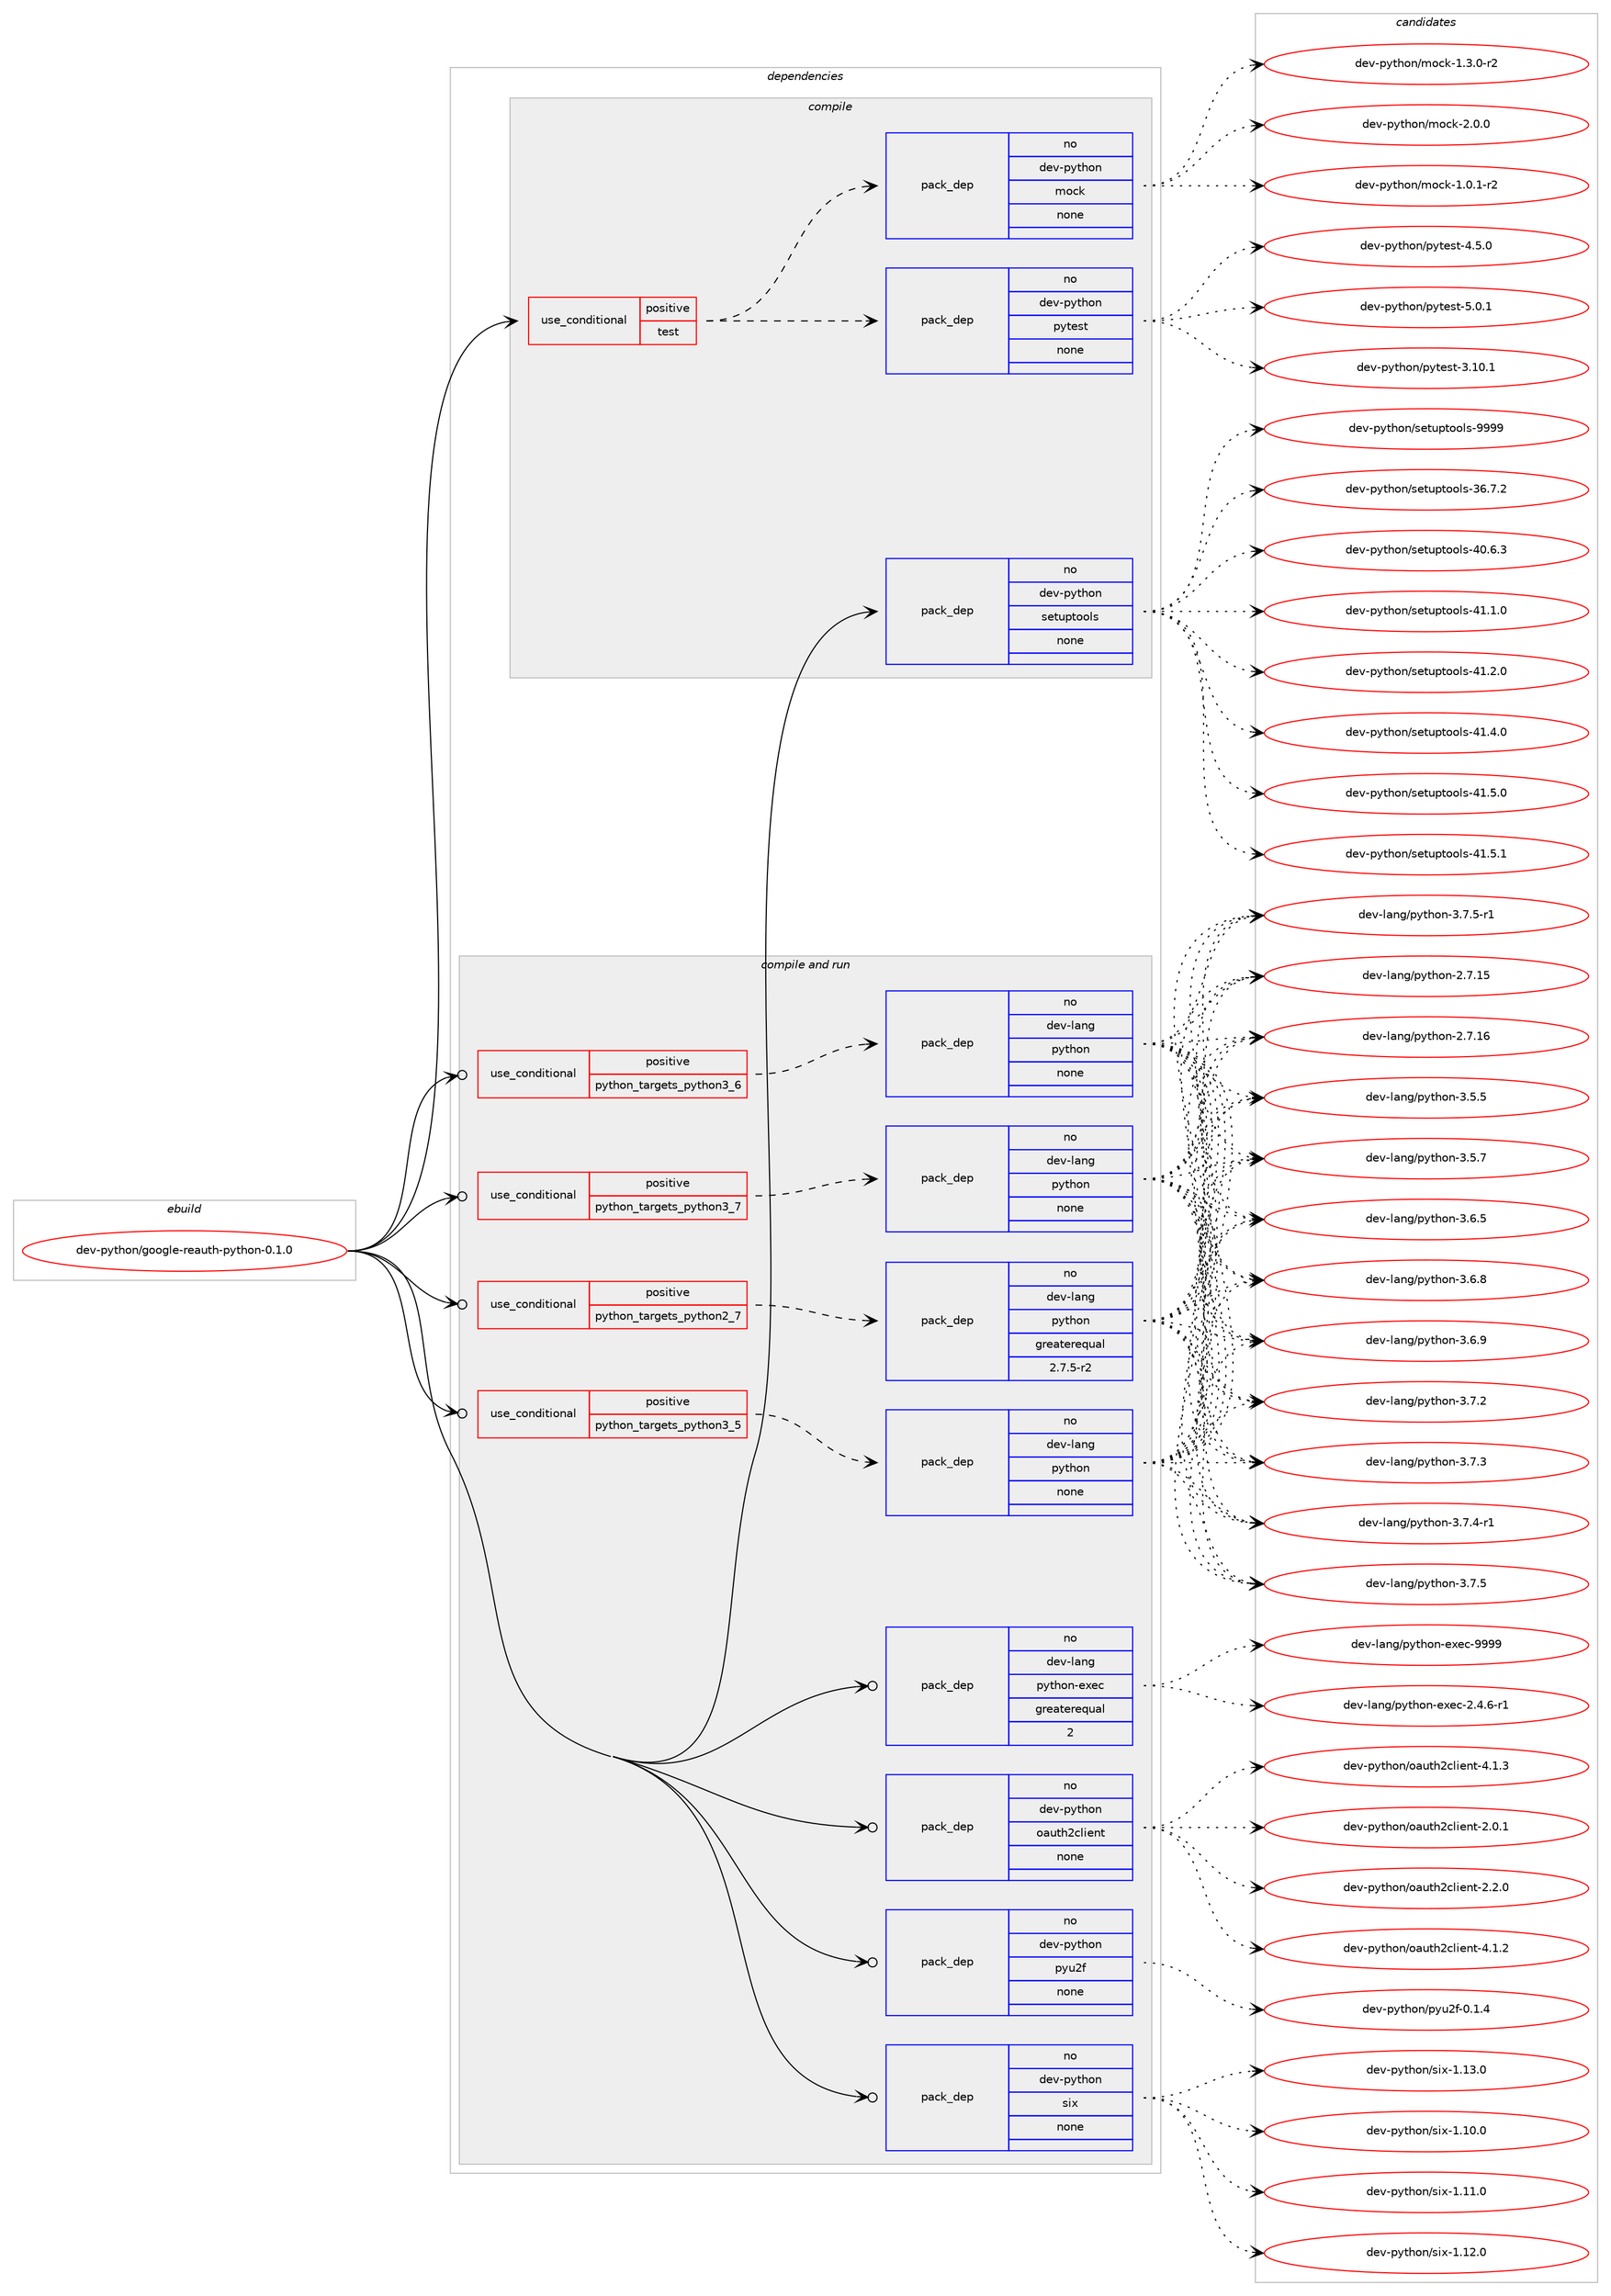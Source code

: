 digraph prolog {

# *************
# Graph options
# *************

newrank=true;
concentrate=true;
compound=true;
graph [rankdir=LR,fontname=Helvetica,fontsize=10,ranksep=1.5];#, ranksep=2.5, nodesep=0.2];
edge  [arrowhead=vee];
node  [fontname=Helvetica,fontsize=10];

# **********
# The ebuild
# **********

subgraph cluster_leftcol {
color=gray;
rank=same;
label=<<i>ebuild</i>>;
id [label="dev-python/google-reauth-python-0.1.0", color=red, width=4, href="../dev-python/google-reauth-python-0.1.0.svg"];
}

# ****************
# The dependencies
# ****************

subgraph cluster_midcol {
color=gray;
label=<<i>dependencies</i>>;
subgraph cluster_compile {
fillcolor="#eeeeee";
style=filled;
label=<<i>compile</i>>;
subgraph cond140186 {
dependency607351 [label=<<TABLE BORDER="0" CELLBORDER="1" CELLSPACING="0" CELLPADDING="4"><TR><TD ROWSPAN="3" CELLPADDING="10">use_conditional</TD></TR><TR><TD>positive</TD></TR><TR><TD>test</TD></TR></TABLE>>, shape=none, color=red];
subgraph pack455367 {
dependency607352 [label=<<TABLE BORDER="0" CELLBORDER="1" CELLSPACING="0" CELLPADDING="4" WIDTH="220"><TR><TD ROWSPAN="6" CELLPADDING="30">pack_dep</TD></TR><TR><TD WIDTH="110">no</TD></TR><TR><TD>dev-python</TD></TR><TR><TD>pytest</TD></TR><TR><TD>none</TD></TR><TR><TD></TD></TR></TABLE>>, shape=none, color=blue];
}
dependency607351:e -> dependency607352:w [weight=20,style="dashed",arrowhead="vee"];
subgraph pack455368 {
dependency607353 [label=<<TABLE BORDER="0" CELLBORDER="1" CELLSPACING="0" CELLPADDING="4" WIDTH="220"><TR><TD ROWSPAN="6" CELLPADDING="30">pack_dep</TD></TR><TR><TD WIDTH="110">no</TD></TR><TR><TD>dev-python</TD></TR><TR><TD>mock</TD></TR><TR><TD>none</TD></TR><TR><TD></TD></TR></TABLE>>, shape=none, color=blue];
}
dependency607351:e -> dependency607353:w [weight=20,style="dashed",arrowhead="vee"];
}
id:e -> dependency607351:w [weight=20,style="solid",arrowhead="vee"];
subgraph pack455369 {
dependency607354 [label=<<TABLE BORDER="0" CELLBORDER="1" CELLSPACING="0" CELLPADDING="4" WIDTH="220"><TR><TD ROWSPAN="6" CELLPADDING="30">pack_dep</TD></TR><TR><TD WIDTH="110">no</TD></TR><TR><TD>dev-python</TD></TR><TR><TD>setuptools</TD></TR><TR><TD>none</TD></TR><TR><TD></TD></TR></TABLE>>, shape=none, color=blue];
}
id:e -> dependency607354:w [weight=20,style="solid",arrowhead="vee"];
}
subgraph cluster_compileandrun {
fillcolor="#eeeeee";
style=filled;
label=<<i>compile and run</i>>;
subgraph cond140187 {
dependency607355 [label=<<TABLE BORDER="0" CELLBORDER="1" CELLSPACING="0" CELLPADDING="4"><TR><TD ROWSPAN="3" CELLPADDING="10">use_conditional</TD></TR><TR><TD>positive</TD></TR><TR><TD>python_targets_python2_7</TD></TR></TABLE>>, shape=none, color=red];
subgraph pack455370 {
dependency607356 [label=<<TABLE BORDER="0" CELLBORDER="1" CELLSPACING="0" CELLPADDING="4" WIDTH="220"><TR><TD ROWSPAN="6" CELLPADDING="30">pack_dep</TD></TR><TR><TD WIDTH="110">no</TD></TR><TR><TD>dev-lang</TD></TR><TR><TD>python</TD></TR><TR><TD>greaterequal</TD></TR><TR><TD>2.7.5-r2</TD></TR></TABLE>>, shape=none, color=blue];
}
dependency607355:e -> dependency607356:w [weight=20,style="dashed",arrowhead="vee"];
}
id:e -> dependency607355:w [weight=20,style="solid",arrowhead="odotvee"];
subgraph cond140188 {
dependency607357 [label=<<TABLE BORDER="0" CELLBORDER="1" CELLSPACING="0" CELLPADDING="4"><TR><TD ROWSPAN="3" CELLPADDING="10">use_conditional</TD></TR><TR><TD>positive</TD></TR><TR><TD>python_targets_python3_5</TD></TR></TABLE>>, shape=none, color=red];
subgraph pack455371 {
dependency607358 [label=<<TABLE BORDER="0" CELLBORDER="1" CELLSPACING="0" CELLPADDING="4" WIDTH="220"><TR><TD ROWSPAN="6" CELLPADDING="30">pack_dep</TD></TR><TR><TD WIDTH="110">no</TD></TR><TR><TD>dev-lang</TD></TR><TR><TD>python</TD></TR><TR><TD>none</TD></TR><TR><TD></TD></TR></TABLE>>, shape=none, color=blue];
}
dependency607357:e -> dependency607358:w [weight=20,style="dashed",arrowhead="vee"];
}
id:e -> dependency607357:w [weight=20,style="solid",arrowhead="odotvee"];
subgraph cond140189 {
dependency607359 [label=<<TABLE BORDER="0" CELLBORDER="1" CELLSPACING="0" CELLPADDING="4"><TR><TD ROWSPAN="3" CELLPADDING="10">use_conditional</TD></TR><TR><TD>positive</TD></TR><TR><TD>python_targets_python3_6</TD></TR></TABLE>>, shape=none, color=red];
subgraph pack455372 {
dependency607360 [label=<<TABLE BORDER="0" CELLBORDER="1" CELLSPACING="0" CELLPADDING="4" WIDTH="220"><TR><TD ROWSPAN="6" CELLPADDING="30">pack_dep</TD></TR><TR><TD WIDTH="110">no</TD></TR><TR><TD>dev-lang</TD></TR><TR><TD>python</TD></TR><TR><TD>none</TD></TR><TR><TD></TD></TR></TABLE>>, shape=none, color=blue];
}
dependency607359:e -> dependency607360:w [weight=20,style="dashed",arrowhead="vee"];
}
id:e -> dependency607359:w [weight=20,style="solid",arrowhead="odotvee"];
subgraph cond140190 {
dependency607361 [label=<<TABLE BORDER="0" CELLBORDER="1" CELLSPACING="0" CELLPADDING="4"><TR><TD ROWSPAN="3" CELLPADDING="10">use_conditional</TD></TR><TR><TD>positive</TD></TR><TR><TD>python_targets_python3_7</TD></TR></TABLE>>, shape=none, color=red];
subgraph pack455373 {
dependency607362 [label=<<TABLE BORDER="0" CELLBORDER="1" CELLSPACING="0" CELLPADDING="4" WIDTH="220"><TR><TD ROWSPAN="6" CELLPADDING="30">pack_dep</TD></TR><TR><TD WIDTH="110">no</TD></TR><TR><TD>dev-lang</TD></TR><TR><TD>python</TD></TR><TR><TD>none</TD></TR><TR><TD></TD></TR></TABLE>>, shape=none, color=blue];
}
dependency607361:e -> dependency607362:w [weight=20,style="dashed",arrowhead="vee"];
}
id:e -> dependency607361:w [weight=20,style="solid",arrowhead="odotvee"];
subgraph pack455374 {
dependency607363 [label=<<TABLE BORDER="0" CELLBORDER="1" CELLSPACING="0" CELLPADDING="4" WIDTH="220"><TR><TD ROWSPAN="6" CELLPADDING="30">pack_dep</TD></TR><TR><TD WIDTH="110">no</TD></TR><TR><TD>dev-lang</TD></TR><TR><TD>python-exec</TD></TR><TR><TD>greaterequal</TD></TR><TR><TD>2</TD></TR></TABLE>>, shape=none, color=blue];
}
id:e -> dependency607363:w [weight=20,style="solid",arrowhead="odotvee"];
subgraph pack455375 {
dependency607364 [label=<<TABLE BORDER="0" CELLBORDER="1" CELLSPACING="0" CELLPADDING="4" WIDTH="220"><TR><TD ROWSPAN="6" CELLPADDING="30">pack_dep</TD></TR><TR><TD WIDTH="110">no</TD></TR><TR><TD>dev-python</TD></TR><TR><TD>oauth2client</TD></TR><TR><TD>none</TD></TR><TR><TD></TD></TR></TABLE>>, shape=none, color=blue];
}
id:e -> dependency607364:w [weight=20,style="solid",arrowhead="odotvee"];
subgraph pack455376 {
dependency607365 [label=<<TABLE BORDER="0" CELLBORDER="1" CELLSPACING="0" CELLPADDING="4" WIDTH="220"><TR><TD ROWSPAN="6" CELLPADDING="30">pack_dep</TD></TR><TR><TD WIDTH="110">no</TD></TR><TR><TD>dev-python</TD></TR><TR><TD>pyu2f</TD></TR><TR><TD>none</TD></TR><TR><TD></TD></TR></TABLE>>, shape=none, color=blue];
}
id:e -> dependency607365:w [weight=20,style="solid",arrowhead="odotvee"];
subgraph pack455377 {
dependency607366 [label=<<TABLE BORDER="0" CELLBORDER="1" CELLSPACING="0" CELLPADDING="4" WIDTH="220"><TR><TD ROWSPAN="6" CELLPADDING="30">pack_dep</TD></TR><TR><TD WIDTH="110">no</TD></TR><TR><TD>dev-python</TD></TR><TR><TD>six</TD></TR><TR><TD>none</TD></TR><TR><TD></TD></TR></TABLE>>, shape=none, color=blue];
}
id:e -> dependency607366:w [weight=20,style="solid",arrowhead="odotvee"];
}
subgraph cluster_run {
fillcolor="#eeeeee";
style=filled;
label=<<i>run</i>>;
}
}

# **************
# The candidates
# **************

subgraph cluster_choices {
rank=same;
color=gray;
label=<<i>candidates</i>>;

subgraph choice455367 {
color=black;
nodesep=1;
choice100101118451121211161041111104711212111610111511645514649484649 [label="dev-python/pytest-3.10.1", color=red, width=4,href="../dev-python/pytest-3.10.1.svg"];
choice1001011184511212111610411111047112121116101115116455246534648 [label="dev-python/pytest-4.5.0", color=red, width=4,href="../dev-python/pytest-4.5.0.svg"];
choice1001011184511212111610411111047112121116101115116455346484649 [label="dev-python/pytest-5.0.1", color=red, width=4,href="../dev-python/pytest-5.0.1.svg"];
dependency607352:e -> choice100101118451121211161041111104711212111610111511645514649484649:w [style=dotted,weight="100"];
dependency607352:e -> choice1001011184511212111610411111047112121116101115116455246534648:w [style=dotted,weight="100"];
dependency607352:e -> choice1001011184511212111610411111047112121116101115116455346484649:w [style=dotted,weight="100"];
}
subgraph choice455368 {
color=black;
nodesep=1;
choice1001011184511212111610411111047109111991074549464846494511450 [label="dev-python/mock-1.0.1-r2", color=red, width=4,href="../dev-python/mock-1.0.1-r2.svg"];
choice1001011184511212111610411111047109111991074549465146484511450 [label="dev-python/mock-1.3.0-r2", color=red, width=4,href="../dev-python/mock-1.3.0-r2.svg"];
choice100101118451121211161041111104710911199107455046484648 [label="dev-python/mock-2.0.0", color=red, width=4,href="../dev-python/mock-2.0.0.svg"];
dependency607353:e -> choice1001011184511212111610411111047109111991074549464846494511450:w [style=dotted,weight="100"];
dependency607353:e -> choice1001011184511212111610411111047109111991074549465146484511450:w [style=dotted,weight="100"];
dependency607353:e -> choice100101118451121211161041111104710911199107455046484648:w [style=dotted,weight="100"];
}
subgraph choice455369 {
color=black;
nodesep=1;
choice100101118451121211161041111104711510111611711211611111110811545515446554650 [label="dev-python/setuptools-36.7.2", color=red, width=4,href="../dev-python/setuptools-36.7.2.svg"];
choice100101118451121211161041111104711510111611711211611111110811545524846544651 [label="dev-python/setuptools-40.6.3", color=red, width=4,href="../dev-python/setuptools-40.6.3.svg"];
choice100101118451121211161041111104711510111611711211611111110811545524946494648 [label="dev-python/setuptools-41.1.0", color=red, width=4,href="../dev-python/setuptools-41.1.0.svg"];
choice100101118451121211161041111104711510111611711211611111110811545524946504648 [label="dev-python/setuptools-41.2.0", color=red, width=4,href="../dev-python/setuptools-41.2.0.svg"];
choice100101118451121211161041111104711510111611711211611111110811545524946524648 [label="dev-python/setuptools-41.4.0", color=red, width=4,href="../dev-python/setuptools-41.4.0.svg"];
choice100101118451121211161041111104711510111611711211611111110811545524946534648 [label="dev-python/setuptools-41.5.0", color=red, width=4,href="../dev-python/setuptools-41.5.0.svg"];
choice100101118451121211161041111104711510111611711211611111110811545524946534649 [label="dev-python/setuptools-41.5.1", color=red, width=4,href="../dev-python/setuptools-41.5.1.svg"];
choice10010111845112121116104111110471151011161171121161111111081154557575757 [label="dev-python/setuptools-9999", color=red, width=4,href="../dev-python/setuptools-9999.svg"];
dependency607354:e -> choice100101118451121211161041111104711510111611711211611111110811545515446554650:w [style=dotted,weight="100"];
dependency607354:e -> choice100101118451121211161041111104711510111611711211611111110811545524846544651:w [style=dotted,weight="100"];
dependency607354:e -> choice100101118451121211161041111104711510111611711211611111110811545524946494648:w [style=dotted,weight="100"];
dependency607354:e -> choice100101118451121211161041111104711510111611711211611111110811545524946504648:w [style=dotted,weight="100"];
dependency607354:e -> choice100101118451121211161041111104711510111611711211611111110811545524946524648:w [style=dotted,weight="100"];
dependency607354:e -> choice100101118451121211161041111104711510111611711211611111110811545524946534648:w [style=dotted,weight="100"];
dependency607354:e -> choice100101118451121211161041111104711510111611711211611111110811545524946534649:w [style=dotted,weight="100"];
dependency607354:e -> choice10010111845112121116104111110471151011161171121161111111081154557575757:w [style=dotted,weight="100"];
}
subgraph choice455370 {
color=black;
nodesep=1;
choice10010111845108971101034711212111610411111045504655464953 [label="dev-lang/python-2.7.15", color=red, width=4,href="../dev-lang/python-2.7.15.svg"];
choice10010111845108971101034711212111610411111045504655464954 [label="dev-lang/python-2.7.16", color=red, width=4,href="../dev-lang/python-2.7.16.svg"];
choice100101118451089711010347112121116104111110455146534653 [label="dev-lang/python-3.5.5", color=red, width=4,href="../dev-lang/python-3.5.5.svg"];
choice100101118451089711010347112121116104111110455146534655 [label="dev-lang/python-3.5.7", color=red, width=4,href="../dev-lang/python-3.5.7.svg"];
choice100101118451089711010347112121116104111110455146544653 [label="dev-lang/python-3.6.5", color=red, width=4,href="../dev-lang/python-3.6.5.svg"];
choice100101118451089711010347112121116104111110455146544656 [label="dev-lang/python-3.6.8", color=red, width=4,href="../dev-lang/python-3.6.8.svg"];
choice100101118451089711010347112121116104111110455146544657 [label="dev-lang/python-3.6.9", color=red, width=4,href="../dev-lang/python-3.6.9.svg"];
choice100101118451089711010347112121116104111110455146554650 [label="dev-lang/python-3.7.2", color=red, width=4,href="../dev-lang/python-3.7.2.svg"];
choice100101118451089711010347112121116104111110455146554651 [label="dev-lang/python-3.7.3", color=red, width=4,href="../dev-lang/python-3.7.3.svg"];
choice1001011184510897110103471121211161041111104551465546524511449 [label="dev-lang/python-3.7.4-r1", color=red, width=4,href="../dev-lang/python-3.7.4-r1.svg"];
choice100101118451089711010347112121116104111110455146554653 [label="dev-lang/python-3.7.5", color=red, width=4,href="../dev-lang/python-3.7.5.svg"];
choice1001011184510897110103471121211161041111104551465546534511449 [label="dev-lang/python-3.7.5-r1", color=red, width=4,href="../dev-lang/python-3.7.5-r1.svg"];
dependency607356:e -> choice10010111845108971101034711212111610411111045504655464953:w [style=dotted,weight="100"];
dependency607356:e -> choice10010111845108971101034711212111610411111045504655464954:w [style=dotted,weight="100"];
dependency607356:e -> choice100101118451089711010347112121116104111110455146534653:w [style=dotted,weight="100"];
dependency607356:e -> choice100101118451089711010347112121116104111110455146534655:w [style=dotted,weight="100"];
dependency607356:e -> choice100101118451089711010347112121116104111110455146544653:w [style=dotted,weight="100"];
dependency607356:e -> choice100101118451089711010347112121116104111110455146544656:w [style=dotted,weight="100"];
dependency607356:e -> choice100101118451089711010347112121116104111110455146544657:w [style=dotted,weight="100"];
dependency607356:e -> choice100101118451089711010347112121116104111110455146554650:w [style=dotted,weight="100"];
dependency607356:e -> choice100101118451089711010347112121116104111110455146554651:w [style=dotted,weight="100"];
dependency607356:e -> choice1001011184510897110103471121211161041111104551465546524511449:w [style=dotted,weight="100"];
dependency607356:e -> choice100101118451089711010347112121116104111110455146554653:w [style=dotted,weight="100"];
dependency607356:e -> choice1001011184510897110103471121211161041111104551465546534511449:w [style=dotted,weight="100"];
}
subgraph choice455371 {
color=black;
nodesep=1;
choice10010111845108971101034711212111610411111045504655464953 [label="dev-lang/python-2.7.15", color=red, width=4,href="../dev-lang/python-2.7.15.svg"];
choice10010111845108971101034711212111610411111045504655464954 [label="dev-lang/python-2.7.16", color=red, width=4,href="../dev-lang/python-2.7.16.svg"];
choice100101118451089711010347112121116104111110455146534653 [label="dev-lang/python-3.5.5", color=red, width=4,href="../dev-lang/python-3.5.5.svg"];
choice100101118451089711010347112121116104111110455146534655 [label="dev-lang/python-3.5.7", color=red, width=4,href="../dev-lang/python-3.5.7.svg"];
choice100101118451089711010347112121116104111110455146544653 [label="dev-lang/python-3.6.5", color=red, width=4,href="../dev-lang/python-3.6.5.svg"];
choice100101118451089711010347112121116104111110455146544656 [label="dev-lang/python-3.6.8", color=red, width=4,href="../dev-lang/python-3.6.8.svg"];
choice100101118451089711010347112121116104111110455146544657 [label="dev-lang/python-3.6.9", color=red, width=4,href="../dev-lang/python-3.6.9.svg"];
choice100101118451089711010347112121116104111110455146554650 [label="dev-lang/python-3.7.2", color=red, width=4,href="../dev-lang/python-3.7.2.svg"];
choice100101118451089711010347112121116104111110455146554651 [label="dev-lang/python-3.7.3", color=red, width=4,href="../dev-lang/python-3.7.3.svg"];
choice1001011184510897110103471121211161041111104551465546524511449 [label="dev-lang/python-3.7.4-r1", color=red, width=4,href="../dev-lang/python-3.7.4-r1.svg"];
choice100101118451089711010347112121116104111110455146554653 [label="dev-lang/python-3.7.5", color=red, width=4,href="../dev-lang/python-3.7.5.svg"];
choice1001011184510897110103471121211161041111104551465546534511449 [label="dev-lang/python-3.7.5-r1", color=red, width=4,href="../dev-lang/python-3.7.5-r1.svg"];
dependency607358:e -> choice10010111845108971101034711212111610411111045504655464953:w [style=dotted,weight="100"];
dependency607358:e -> choice10010111845108971101034711212111610411111045504655464954:w [style=dotted,weight="100"];
dependency607358:e -> choice100101118451089711010347112121116104111110455146534653:w [style=dotted,weight="100"];
dependency607358:e -> choice100101118451089711010347112121116104111110455146534655:w [style=dotted,weight="100"];
dependency607358:e -> choice100101118451089711010347112121116104111110455146544653:w [style=dotted,weight="100"];
dependency607358:e -> choice100101118451089711010347112121116104111110455146544656:w [style=dotted,weight="100"];
dependency607358:e -> choice100101118451089711010347112121116104111110455146544657:w [style=dotted,weight="100"];
dependency607358:e -> choice100101118451089711010347112121116104111110455146554650:w [style=dotted,weight="100"];
dependency607358:e -> choice100101118451089711010347112121116104111110455146554651:w [style=dotted,weight="100"];
dependency607358:e -> choice1001011184510897110103471121211161041111104551465546524511449:w [style=dotted,weight="100"];
dependency607358:e -> choice100101118451089711010347112121116104111110455146554653:w [style=dotted,weight="100"];
dependency607358:e -> choice1001011184510897110103471121211161041111104551465546534511449:w [style=dotted,weight="100"];
}
subgraph choice455372 {
color=black;
nodesep=1;
choice10010111845108971101034711212111610411111045504655464953 [label="dev-lang/python-2.7.15", color=red, width=4,href="../dev-lang/python-2.7.15.svg"];
choice10010111845108971101034711212111610411111045504655464954 [label="dev-lang/python-2.7.16", color=red, width=4,href="../dev-lang/python-2.7.16.svg"];
choice100101118451089711010347112121116104111110455146534653 [label="dev-lang/python-3.5.5", color=red, width=4,href="../dev-lang/python-3.5.5.svg"];
choice100101118451089711010347112121116104111110455146534655 [label="dev-lang/python-3.5.7", color=red, width=4,href="../dev-lang/python-3.5.7.svg"];
choice100101118451089711010347112121116104111110455146544653 [label="dev-lang/python-3.6.5", color=red, width=4,href="../dev-lang/python-3.6.5.svg"];
choice100101118451089711010347112121116104111110455146544656 [label="dev-lang/python-3.6.8", color=red, width=4,href="../dev-lang/python-3.6.8.svg"];
choice100101118451089711010347112121116104111110455146544657 [label="dev-lang/python-3.6.9", color=red, width=4,href="../dev-lang/python-3.6.9.svg"];
choice100101118451089711010347112121116104111110455146554650 [label="dev-lang/python-3.7.2", color=red, width=4,href="../dev-lang/python-3.7.2.svg"];
choice100101118451089711010347112121116104111110455146554651 [label="dev-lang/python-3.7.3", color=red, width=4,href="../dev-lang/python-3.7.3.svg"];
choice1001011184510897110103471121211161041111104551465546524511449 [label="dev-lang/python-3.7.4-r1", color=red, width=4,href="../dev-lang/python-3.7.4-r1.svg"];
choice100101118451089711010347112121116104111110455146554653 [label="dev-lang/python-3.7.5", color=red, width=4,href="../dev-lang/python-3.7.5.svg"];
choice1001011184510897110103471121211161041111104551465546534511449 [label="dev-lang/python-3.7.5-r1", color=red, width=4,href="../dev-lang/python-3.7.5-r1.svg"];
dependency607360:e -> choice10010111845108971101034711212111610411111045504655464953:w [style=dotted,weight="100"];
dependency607360:e -> choice10010111845108971101034711212111610411111045504655464954:w [style=dotted,weight="100"];
dependency607360:e -> choice100101118451089711010347112121116104111110455146534653:w [style=dotted,weight="100"];
dependency607360:e -> choice100101118451089711010347112121116104111110455146534655:w [style=dotted,weight="100"];
dependency607360:e -> choice100101118451089711010347112121116104111110455146544653:w [style=dotted,weight="100"];
dependency607360:e -> choice100101118451089711010347112121116104111110455146544656:w [style=dotted,weight="100"];
dependency607360:e -> choice100101118451089711010347112121116104111110455146544657:w [style=dotted,weight="100"];
dependency607360:e -> choice100101118451089711010347112121116104111110455146554650:w [style=dotted,weight="100"];
dependency607360:e -> choice100101118451089711010347112121116104111110455146554651:w [style=dotted,weight="100"];
dependency607360:e -> choice1001011184510897110103471121211161041111104551465546524511449:w [style=dotted,weight="100"];
dependency607360:e -> choice100101118451089711010347112121116104111110455146554653:w [style=dotted,weight="100"];
dependency607360:e -> choice1001011184510897110103471121211161041111104551465546534511449:w [style=dotted,weight="100"];
}
subgraph choice455373 {
color=black;
nodesep=1;
choice10010111845108971101034711212111610411111045504655464953 [label="dev-lang/python-2.7.15", color=red, width=4,href="../dev-lang/python-2.7.15.svg"];
choice10010111845108971101034711212111610411111045504655464954 [label="dev-lang/python-2.7.16", color=red, width=4,href="../dev-lang/python-2.7.16.svg"];
choice100101118451089711010347112121116104111110455146534653 [label="dev-lang/python-3.5.5", color=red, width=4,href="../dev-lang/python-3.5.5.svg"];
choice100101118451089711010347112121116104111110455146534655 [label="dev-lang/python-3.5.7", color=red, width=4,href="../dev-lang/python-3.5.7.svg"];
choice100101118451089711010347112121116104111110455146544653 [label="dev-lang/python-3.6.5", color=red, width=4,href="../dev-lang/python-3.6.5.svg"];
choice100101118451089711010347112121116104111110455146544656 [label="dev-lang/python-3.6.8", color=red, width=4,href="../dev-lang/python-3.6.8.svg"];
choice100101118451089711010347112121116104111110455146544657 [label="dev-lang/python-3.6.9", color=red, width=4,href="../dev-lang/python-3.6.9.svg"];
choice100101118451089711010347112121116104111110455146554650 [label="dev-lang/python-3.7.2", color=red, width=4,href="../dev-lang/python-3.7.2.svg"];
choice100101118451089711010347112121116104111110455146554651 [label="dev-lang/python-3.7.3", color=red, width=4,href="../dev-lang/python-3.7.3.svg"];
choice1001011184510897110103471121211161041111104551465546524511449 [label="dev-lang/python-3.7.4-r1", color=red, width=4,href="../dev-lang/python-3.7.4-r1.svg"];
choice100101118451089711010347112121116104111110455146554653 [label="dev-lang/python-3.7.5", color=red, width=4,href="../dev-lang/python-3.7.5.svg"];
choice1001011184510897110103471121211161041111104551465546534511449 [label="dev-lang/python-3.7.5-r1", color=red, width=4,href="../dev-lang/python-3.7.5-r1.svg"];
dependency607362:e -> choice10010111845108971101034711212111610411111045504655464953:w [style=dotted,weight="100"];
dependency607362:e -> choice10010111845108971101034711212111610411111045504655464954:w [style=dotted,weight="100"];
dependency607362:e -> choice100101118451089711010347112121116104111110455146534653:w [style=dotted,weight="100"];
dependency607362:e -> choice100101118451089711010347112121116104111110455146534655:w [style=dotted,weight="100"];
dependency607362:e -> choice100101118451089711010347112121116104111110455146544653:w [style=dotted,weight="100"];
dependency607362:e -> choice100101118451089711010347112121116104111110455146544656:w [style=dotted,weight="100"];
dependency607362:e -> choice100101118451089711010347112121116104111110455146544657:w [style=dotted,weight="100"];
dependency607362:e -> choice100101118451089711010347112121116104111110455146554650:w [style=dotted,weight="100"];
dependency607362:e -> choice100101118451089711010347112121116104111110455146554651:w [style=dotted,weight="100"];
dependency607362:e -> choice1001011184510897110103471121211161041111104551465546524511449:w [style=dotted,weight="100"];
dependency607362:e -> choice100101118451089711010347112121116104111110455146554653:w [style=dotted,weight="100"];
dependency607362:e -> choice1001011184510897110103471121211161041111104551465546534511449:w [style=dotted,weight="100"];
}
subgraph choice455374 {
color=black;
nodesep=1;
choice10010111845108971101034711212111610411111045101120101994550465246544511449 [label="dev-lang/python-exec-2.4.6-r1", color=red, width=4,href="../dev-lang/python-exec-2.4.6-r1.svg"];
choice10010111845108971101034711212111610411111045101120101994557575757 [label="dev-lang/python-exec-9999", color=red, width=4,href="../dev-lang/python-exec-9999.svg"];
dependency607363:e -> choice10010111845108971101034711212111610411111045101120101994550465246544511449:w [style=dotted,weight="100"];
dependency607363:e -> choice10010111845108971101034711212111610411111045101120101994557575757:w [style=dotted,weight="100"];
}
subgraph choice455375 {
color=black;
nodesep=1;
choice1001011184511212111610411111047111971171161045099108105101110116455046484649 [label="dev-python/oauth2client-2.0.1", color=red, width=4,href="../dev-python/oauth2client-2.0.1.svg"];
choice1001011184511212111610411111047111971171161045099108105101110116455046504648 [label="dev-python/oauth2client-2.2.0", color=red, width=4,href="../dev-python/oauth2client-2.2.0.svg"];
choice1001011184511212111610411111047111971171161045099108105101110116455246494650 [label="dev-python/oauth2client-4.1.2", color=red, width=4,href="../dev-python/oauth2client-4.1.2.svg"];
choice1001011184511212111610411111047111971171161045099108105101110116455246494651 [label="dev-python/oauth2client-4.1.3", color=red, width=4,href="../dev-python/oauth2client-4.1.3.svg"];
dependency607364:e -> choice1001011184511212111610411111047111971171161045099108105101110116455046484649:w [style=dotted,weight="100"];
dependency607364:e -> choice1001011184511212111610411111047111971171161045099108105101110116455046504648:w [style=dotted,weight="100"];
dependency607364:e -> choice1001011184511212111610411111047111971171161045099108105101110116455246494650:w [style=dotted,weight="100"];
dependency607364:e -> choice1001011184511212111610411111047111971171161045099108105101110116455246494651:w [style=dotted,weight="100"];
}
subgraph choice455376 {
color=black;
nodesep=1;
choice100101118451121211161041111104711212111750102454846494652 [label="dev-python/pyu2f-0.1.4", color=red, width=4,href="../dev-python/pyu2f-0.1.4.svg"];
dependency607365:e -> choice100101118451121211161041111104711212111750102454846494652:w [style=dotted,weight="100"];
}
subgraph choice455377 {
color=black;
nodesep=1;
choice100101118451121211161041111104711510512045494649484648 [label="dev-python/six-1.10.0", color=red, width=4,href="../dev-python/six-1.10.0.svg"];
choice100101118451121211161041111104711510512045494649494648 [label="dev-python/six-1.11.0", color=red, width=4,href="../dev-python/six-1.11.0.svg"];
choice100101118451121211161041111104711510512045494649504648 [label="dev-python/six-1.12.0", color=red, width=4,href="../dev-python/six-1.12.0.svg"];
choice100101118451121211161041111104711510512045494649514648 [label="dev-python/six-1.13.0", color=red, width=4,href="../dev-python/six-1.13.0.svg"];
dependency607366:e -> choice100101118451121211161041111104711510512045494649484648:w [style=dotted,weight="100"];
dependency607366:e -> choice100101118451121211161041111104711510512045494649494648:w [style=dotted,weight="100"];
dependency607366:e -> choice100101118451121211161041111104711510512045494649504648:w [style=dotted,weight="100"];
dependency607366:e -> choice100101118451121211161041111104711510512045494649514648:w [style=dotted,weight="100"];
}
}

}
